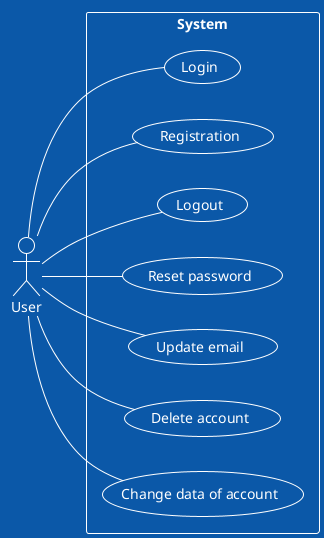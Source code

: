 @startuml
!theme amiga
left to right direction
skinparam packageStyle rect


actor  User as U


rectangle System { 

 usecase "Login" as login 
 usecase "Registration" as regi 
 usecase "Logout" as lout 
 usecase "Reset password" as forget 
 usecase "Update email" as email 
 usecase "Delete account" as delete 
 usecase "Change data of account" as change 
 

 U--login
 U--regi
 U--lout
 U--forget
 U--email
 U--delete
 U--change

}

@enduml